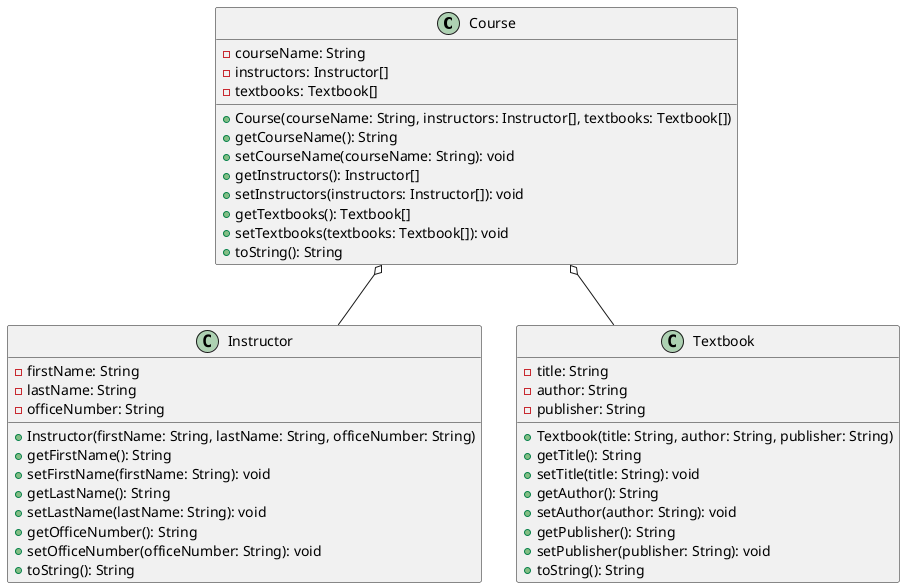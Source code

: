 @startuml
class Course {
  - courseName: String
  - instructors: Instructor[]
  - textbooks: Textbook[]

  + Course(courseName: String, instructors: Instructor[], textbooks: Textbook[])
  + getCourseName(): String
  + setCourseName(courseName: String): void
  + getInstructors(): Instructor[]
  + setInstructors(instructors: Instructor[]): void
  + getTextbooks(): Textbook[]
  + setTextbooks(textbooks: Textbook[]): void
  + toString(): String
}

class Instructor {
  - firstName: String
  - lastName: String
  - officeNumber: String

  + Instructor(firstName: String, lastName: String, officeNumber: String)
  + getFirstName(): String
  + setFirstName(firstName: String): void
  + getLastName(): String
  + setLastName(lastName: String): void
  + getOfficeNumber(): String
  + setOfficeNumber(officeNumber: String): void
  + toString(): String
}

class Textbook {
  - title: String
  - author: String
  - publisher: String

  + Textbook(title: String, author: String, publisher: String)
  + getTitle(): String
  + setTitle(title: String): void
  + getAuthor(): String
  + setAuthor(author: String): void
  + getPublisher(): String
  + setPublisher(publisher: String): void
  + toString(): String
}

Course o-- Instructor
Course o-- Textbook
@enduml
